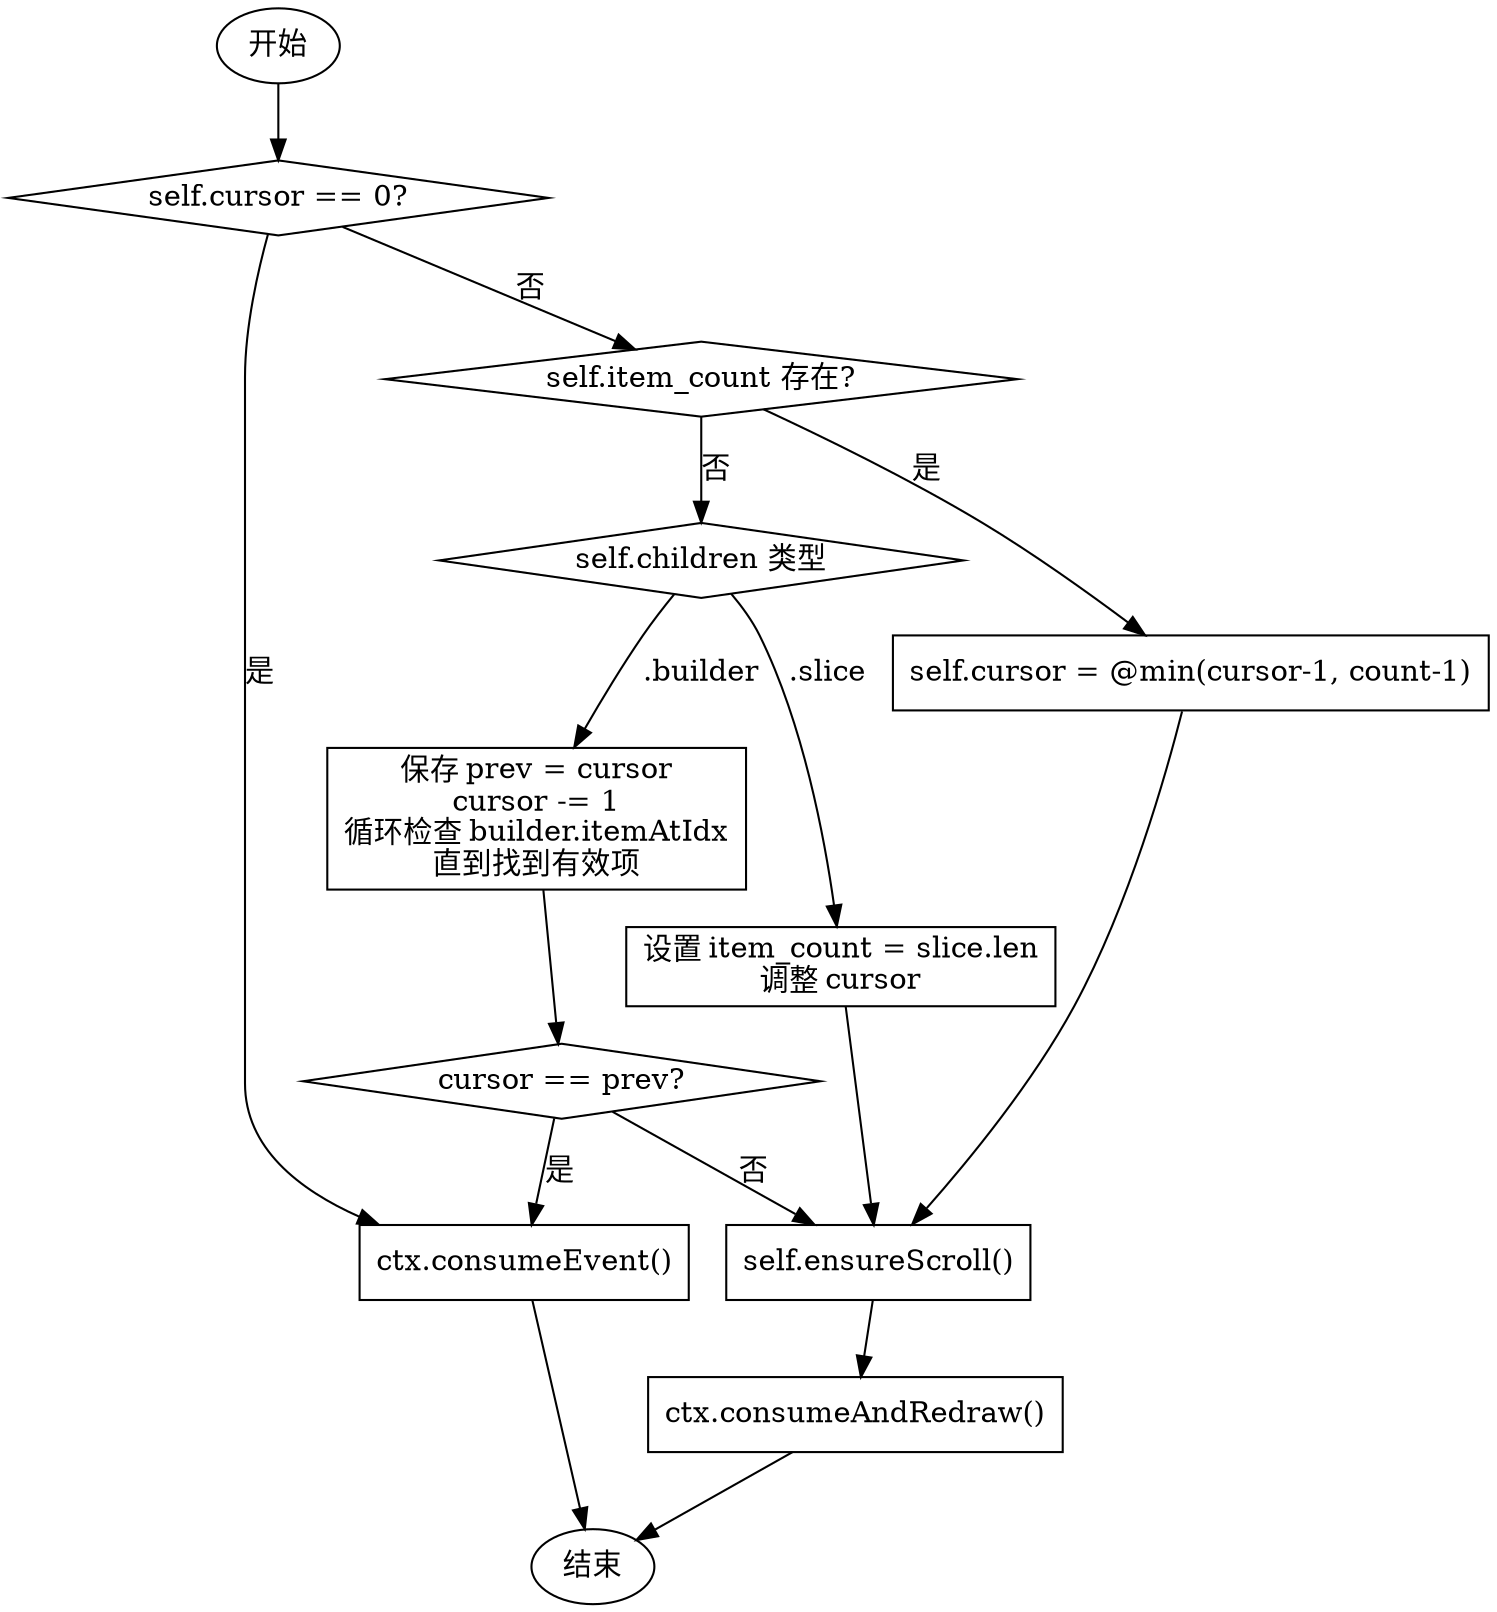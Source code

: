 
digraph prevItemFlowchart {
    start [label="开始" shape=ellipse];
    check_cursor0 [label="self.cursor == 0?" shape=diamond];
    consume_event [label="ctx.consumeEvent()" shape=rectangle];
    check_item_count [label="self.item_count 存在?" shape=diamond];
    handle_item_count [label="self.cursor = @min(cursor-1, count-1)" shape=rectangle];
    check_children_type [label="self.children 类型" shape=diamond];
    handle_slice [label="设置 item_count = slice.len\n调整 cursor" shape=rectangle];
    handle_builder [label="保存 prev = cursor\ncursor -= 1\n循环检查 builder.itemAtIdx\n直到找到有效项" shape=rectangle];
    check_cursor_change [label="cursor == prev?" shape=diamond];
    ensure_scroll [label="self.ensureScroll()" shape=rectangle];
    consume_redraw [label="ctx.consumeAndRedraw()" shape=rectangle];
    end [label="结束" shape=ellipse];

    start -> check_cursor0;
    check_cursor0 -> consume_event [label="是"];
    consume_event -> end;

    check_cursor0 -> check_item_count [label="否"];
    check_item_count -> handle_item_count [label="是"];
    handle_item_count -> ensure_scroll;

    check_item_count -> check_children_type [label="否"];
    check_children_type -> handle_slice [label=".slice"];
    check_children_type -> handle_builder [label=".builder"];

    handle_slice -> ensure_scroll;
    
    handle_builder -> check_cursor_change;
    check_cursor_change -> consume_event [label="是"];
    check_cursor_change -> ensure_scroll [label="否"];

    ensure_scroll -> consume_redraw;
    consume_redraw -> end;
}
